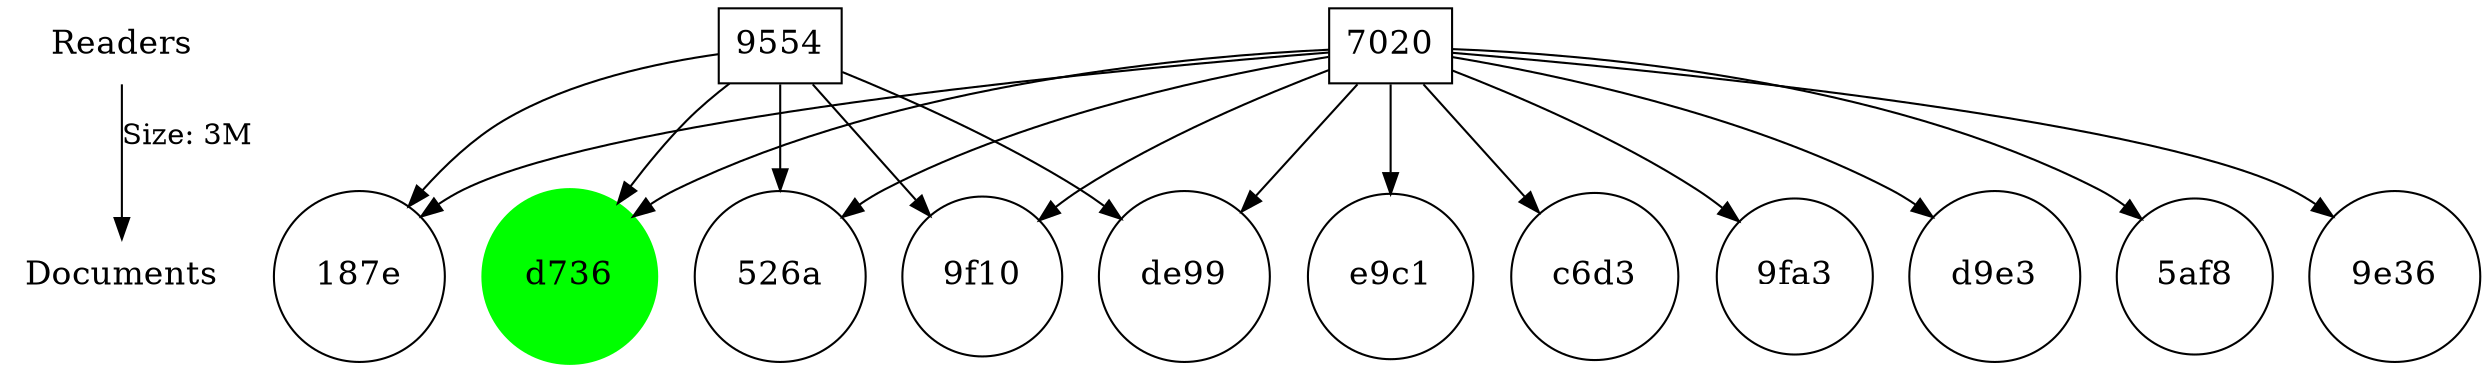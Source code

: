 digraph "Also likes" {
	node [fontsize=16 shape=plaintext]
	r [label=Readers]
	d [label=Documents]
	r -> d [label="Size: 3M"]
	9554 [label=9554 rank=r shape=box]
	"187e" [label="187e" rank=d shape=circle]
	9554 -> "187e"
	d736 [label=d736 color=green rank=d shape=circle style=filled]
	9554 -> d736
	"526a" [label="526a" rank=d shape=circle]
	9554 -> "526a"
	"9f10" [label="9f10" rank=d shape=circle]
	9554 -> "9f10"
	de99 [label=de99 rank=d shape=circle]
	9554 -> de99
	7020 [label=7020 rank=r shape=box]
	"187e" [label="187e" rank=d shape=circle]
	7020 -> "187e"
	d736 [label=d736 color=green rank=d shape=circle style=filled]
	7020 -> d736
	e9c1 [label=e9c1 rank=d shape=circle]
	7020 -> e9c1
	c6d3 [label=c6d3 rank=d shape=circle]
	7020 -> c6d3
	"9fa3" [label="9fa3" rank=d shape=circle]
	7020 -> "9fa3"
	d9e3 [label=d9e3 rank=d shape=circle]
	7020 -> d9e3
	"5af8" [label="5af8" rank=d shape=circle]
	7020 -> "5af8"
	"526a" [label="526a" rank=d shape=circle]
	7020 -> "526a"
	"9f10" [label="9f10" rank=d shape=circle]
	7020 -> "9f10"
	"9e36" [label="9e36" rank=d shape=circle]
	7020 -> "9e36"
	de99 [label=de99 rank=d shape=circle]
	7020 -> de99
}
